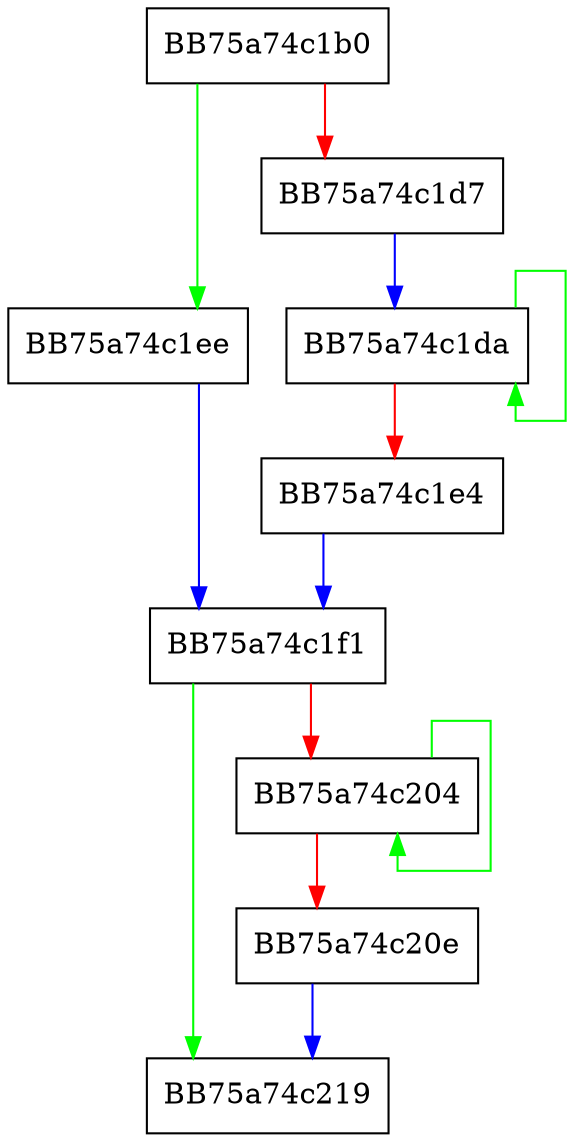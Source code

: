 digraph WPP_SF_SSdqqdq {
  node [shape="box"];
  graph [splines=ortho];
  BB75a74c1b0 -> BB75a74c1ee [color="green"];
  BB75a74c1b0 -> BB75a74c1d7 [color="red"];
  BB75a74c1d7 -> BB75a74c1da [color="blue"];
  BB75a74c1da -> BB75a74c1da [color="green"];
  BB75a74c1da -> BB75a74c1e4 [color="red"];
  BB75a74c1e4 -> BB75a74c1f1 [color="blue"];
  BB75a74c1ee -> BB75a74c1f1 [color="blue"];
  BB75a74c1f1 -> BB75a74c219 [color="green"];
  BB75a74c1f1 -> BB75a74c204 [color="red"];
  BB75a74c204 -> BB75a74c204 [color="green"];
  BB75a74c204 -> BB75a74c20e [color="red"];
  BB75a74c20e -> BB75a74c219 [color="blue"];
}